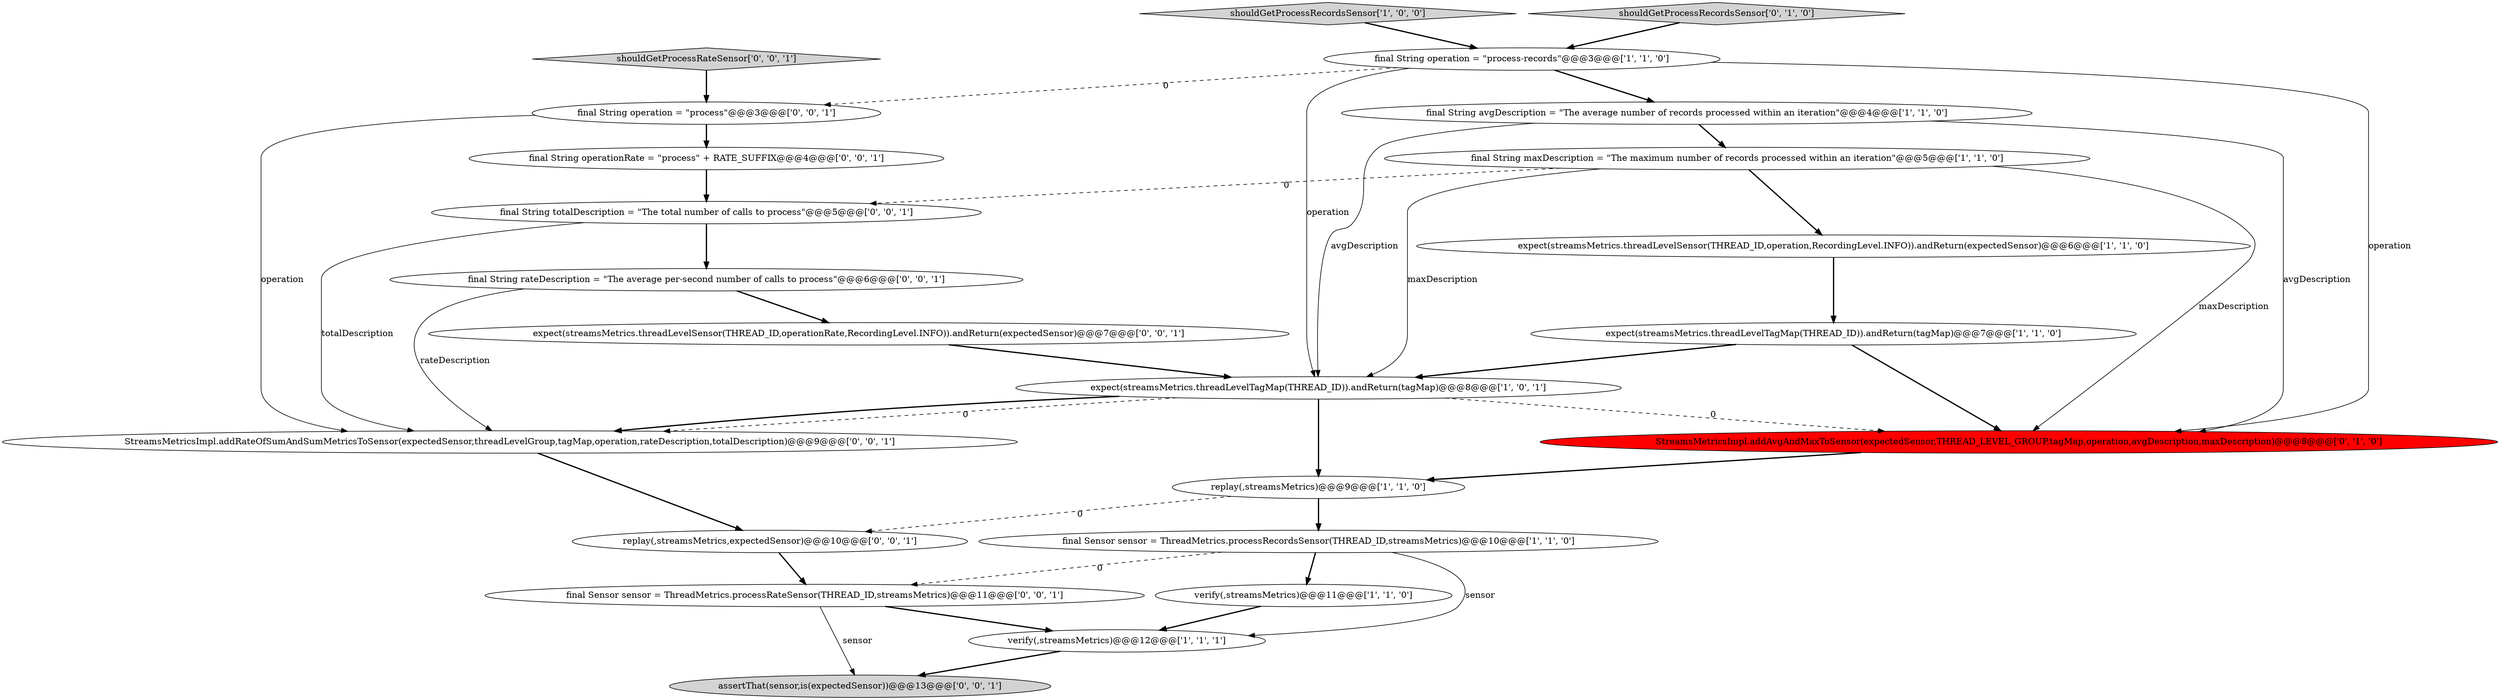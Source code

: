 digraph {
16 [style = filled, label = "final String totalDescription = \"The total number of calls to process\"@@@5@@@['0', '0', '1']", fillcolor = white, shape = ellipse image = "AAA0AAABBB3BBB"];
12 [style = filled, label = "StreamsMetricsImpl.addAvgAndMaxToSensor(expectedSensor,THREAD_LEVEL_GROUP,tagMap,operation,avgDescription,maxDescription)@@@8@@@['0', '1', '0']", fillcolor = red, shape = ellipse image = "AAA1AAABBB2BBB"];
19 [style = filled, label = "StreamsMetricsImpl.addRateOfSumAndSumMetricsToSensor(expectedSensor,threadLevelGroup,tagMap,operation,rateDescription,totalDescription)@@@9@@@['0', '0', '1']", fillcolor = white, shape = ellipse image = "AAA0AAABBB3BBB"];
7 [style = filled, label = "expect(streamsMetrics.threadLevelTagMap(THREAD_ID)).andReturn(tagMap)@@@8@@@['1', '0', '1']", fillcolor = white, shape = ellipse image = "AAA0AAABBB1BBB"];
0 [style = filled, label = "verify(,streamsMetrics)@@@12@@@['1', '1', '1']", fillcolor = white, shape = ellipse image = "AAA0AAABBB1BBB"];
21 [style = filled, label = "shouldGetProcessRateSensor['0', '0', '1']", fillcolor = lightgray, shape = diamond image = "AAA0AAABBB3BBB"];
14 [style = filled, label = "final String rateDescription = \"The average per-second number of calls to process\"@@@6@@@['0', '0', '1']", fillcolor = white, shape = ellipse image = "AAA0AAABBB3BBB"];
20 [style = filled, label = "expect(streamsMetrics.threadLevelSensor(THREAD_ID,operationRate,RecordingLevel.INFO)).andReturn(expectedSensor)@@@7@@@['0', '0', '1']", fillcolor = white, shape = ellipse image = "AAA0AAABBB3BBB"];
15 [style = filled, label = "replay(,streamsMetrics,expectedSensor)@@@10@@@['0', '0', '1']", fillcolor = white, shape = ellipse image = "AAA0AAABBB3BBB"];
17 [style = filled, label = "final Sensor sensor = ThreadMetrics.processRateSensor(THREAD_ID,streamsMetrics)@@@11@@@['0', '0', '1']", fillcolor = white, shape = ellipse image = "AAA0AAABBB3BBB"];
2 [style = filled, label = "expect(streamsMetrics.threadLevelSensor(THREAD_ID,operation,RecordingLevel.INFO)).andReturn(expectedSensor)@@@6@@@['1', '1', '0']", fillcolor = white, shape = ellipse image = "AAA0AAABBB1BBB"];
18 [style = filled, label = "final String operationRate = \"process\" + RATE_SUFFIX@@@4@@@['0', '0', '1']", fillcolor = white, shape = ellipse image = "AAA0AAABBB3BBB"];
6 [style = filled, label = "final String avgDescription = \"The average number of records processed within an iteration\"@@@4@@@['1', '1', '0']", fillcolor = white, shape = ellipse image = "AAA0AAABBB1BBB"];
1 [style = filled, label = "expect(streamsMetrics.threadLevelTagMap(THREAD_ID)).andReturn(tagMap)@@@7@@@['1', '1', '0']", fillcolor = white, shape = ellipse image = "AAA0AAABBB1BBB"];
8 [style = filled, label = "final Sensor sensor = ThreadMetrics.processRecordsSensor(THREAD_ID,streamsMetrics)@@@10@@@['1', '1', '0']", fillcolor = white, shape = ellipse image = "AAA0AAABBB1BBB"];
5 [style = filled, label = "final String operation = \"process-records\"@@@3@@@['1', '1', '0']", fillcolor = white, shape = ellipse image = "AAA0AAABBB1BBB"];
13 [style = filled, label = "final String operation = \"process\"@@@3@@@['0', '0', '1']", fillcolor = white, shape = ellipse image = "AAA0AAABBB3BBB"];
22 [style = filled, label = "assertThat(sensor,is(expectedSensor))@@@13@@@['0', '0', '1']", fillcolor = lightgray, shape = ellipse image = "AAA0AAABBB3BBB"];
3 [style = filled, label = "final String maxDescription = \"The maximum number of records processed within an iteration\"@@@5@@@['1', '1', '0']", fillcolor = white, shape = ellipse image = "AAA0AAABBB1BBB"];
4 [style = filled, label = "verify(,streamsMetrics)@@@11@@@['1', '1', '0']", fillcolor = white, shape = ellipse image = "AAA0AAABBB1BBB"];
10 [style = filled, label = "replay(,streamsMetrics)@@@9@@@['1', '1', '0']", fillcolor = white, shape = ellipse image = "AAA0AAABBB1BBB"];
9 [style = filled, label = "shouldGetProcessRecordsSensor['1', '0', '0']", fillcolor = lightgray, shape = diamond image = "AAA0AAABBB1BBB"];
11 [style = filled, label = "shouldGetProcessRecordsSensor['0', '1', '0']", fillcolor = lightgray, shape = diamond image = "AAA0AAABBB2BBB"];
5->13 [style = dashed, label="0"];
10->15 [style = dashed, label="0"];
6->3 [style = bold, label=""];
5->7 [style = solid, label="operation"];
8->0 [style = solid, label="sensor"];
7->10 [style = bold, label=""];
2->1 [style = bold, label=""];
6->12 [style = solid, label="avgDescription"];
3->7 [style = solid, label="maxDescription"];
1->7 [style = bold, label=""];
4->0 [style = bold, label=""];
11->5 [style = bold, label=""];
15->17 [style = bold, label=""];
12->10 [style = bold, label=""];
17->0 [style = bold, label=""];
14->19 [style = solid, label="rateDescription"];
5->6 [style = bold, label=""];
3->2 [style = bold, label=""];
10->8 [style = bold, label=""];
7->19 [style = dashed, label="0"];
17->22 [style = solid, label="sensor"];
0->22 [style = bold, label=""];
13->19 [style = solid, label="operation"];
1->12 [style = bold, label=""];
9->5 [style = bold, label=""];
7->12 [style = dashed, label="0"];
8->17 [style = dashed, label="0"];
16->14 [style = bold, label=""];
3->12 [style = solid, label="maxDescription"];
8->4 [style = bold, label=""];
20->7 [style = bold, label=""];
19->15 [style = bold, label=""];
5->12 [style = solid, label="operation"];
16->19 [style = solid, label="totalDescription"];
7->19 [style = bold, label=""];
6->7 [style = solid, label="avgDescription"];
3->16 [style = dashed, label="0"];
13->18 [style = bold, label=""];
14->20 [style = bold, label=""];
21->13 [style = bold, label=""];
18->16 [style = bold, label=""];
}
